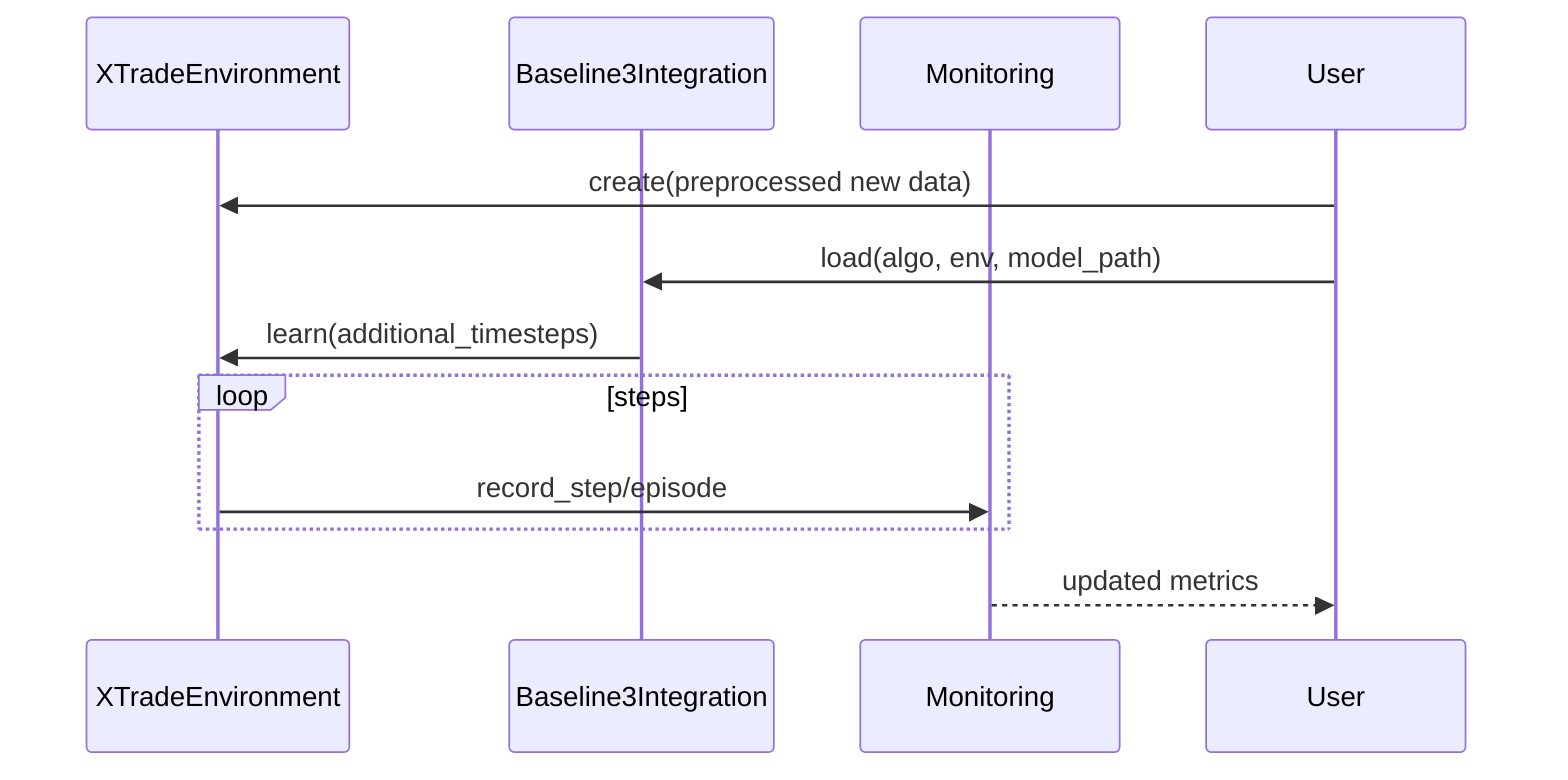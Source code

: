 %% Fine-Tune Mode
sequenceDiagram
	participant Env as XTradeEnvironment
	participant SB3 as Baseline3Integration
	participant Mon as Monitoring

	User->>Env: create(preprocessed new data)
	User->>SB3: load(algo, env, model_path)
	SB3->>Env: learn(additional_timesteps)
	loop steps
		Env->>Mon: record_step/episode
	end
	Mon-->>User: updated metrics